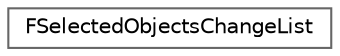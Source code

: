 digraph "Graphical Class Hierarchy"
{
 // INTERACTIVE_SVG=YES
 // LATEX_PDF_SIZE
  bgcolor="transparent";
  edge [fontname=Helvetica,fontsize=10,labelfontname=Helvetica,labelfontsize=10];
  node [fontname=Helvetica,fontsize=10,shape=box,height=0.2,width=0.4];
  rankdir="LR";
  Node0 [id="Node000000",label="FSelectedObjectsChangeList",height=0.2,width=0.4,color="grey40", fillcolor="white", style="filled",URL="$d7/dd4/structFSelectedObjectsChangeList.html",tooltip="Represents a change to a set of selected Actors and Components."];
}
